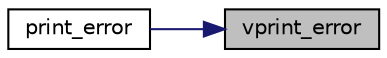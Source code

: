 digraph "vprint_error"
{
 // LATEX_PDF_SIZE
  edge [fontname="Helvetica",fontsize="10",labelfontname="Helvetica",labelfontsize="10"];
  node [fontname="Helvetica",fontsize="10",shape=record];
  rankdir="RL";
  Node1 [label="vprint_error",height=0.2,width=0.4,color="black", fillcolor="grey75", style="filled", fontcolor="black",tooltip=" "];
  Node1 -> Node2 [dir="back",color="midnightblue",fontsize="10",style="solid",fontname="Helvetica"];
  Node2 [label="print_error",height=0.2,width=0.4,color="black", fillcolor="white", style="filled",URL="$cmocka_8c.html#a43db5ec612e673b32d8a68c4fdc86901",tooltip=" "];
}
